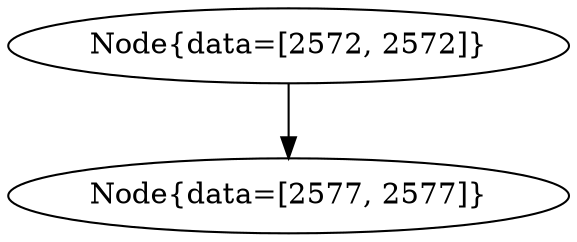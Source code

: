 digraph G{
1481138226 [label="Node{data=[2572, 2572]}"]
1481138226 -> 1004645690
1004645690 [label="Node{data=[2577, 2577]}"]
}